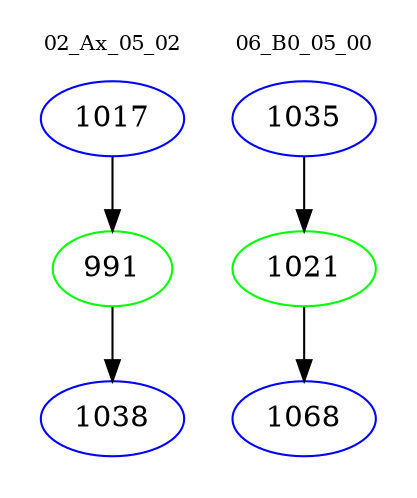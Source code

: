 digraph{
subgraph cluster_0 {
color = white
label = "02_Ax_05_02";
fontsize=10;
T0_1017 [label="1017", color="blue"]
T0_1017 -> T0_991 [color="black"]
T0_991 [label="991", color="green"]
T0_991 -> T0_1038 [color="black"]
T0_1038 [label="1038", color="blue"]
}
subgraph cluster_1 {
color = white
label = "06_B0_05_00";
fontsize=10;
T1_1035 [label="1035", color="blue"]
T1_1035 -> T1_1021 [color="black"]
T1_1021 [label="1021", color="green"]
T1_1021 -> T1_1068 [color="black"]
T1_1068 [label="1068", color="blue"]
}
}
